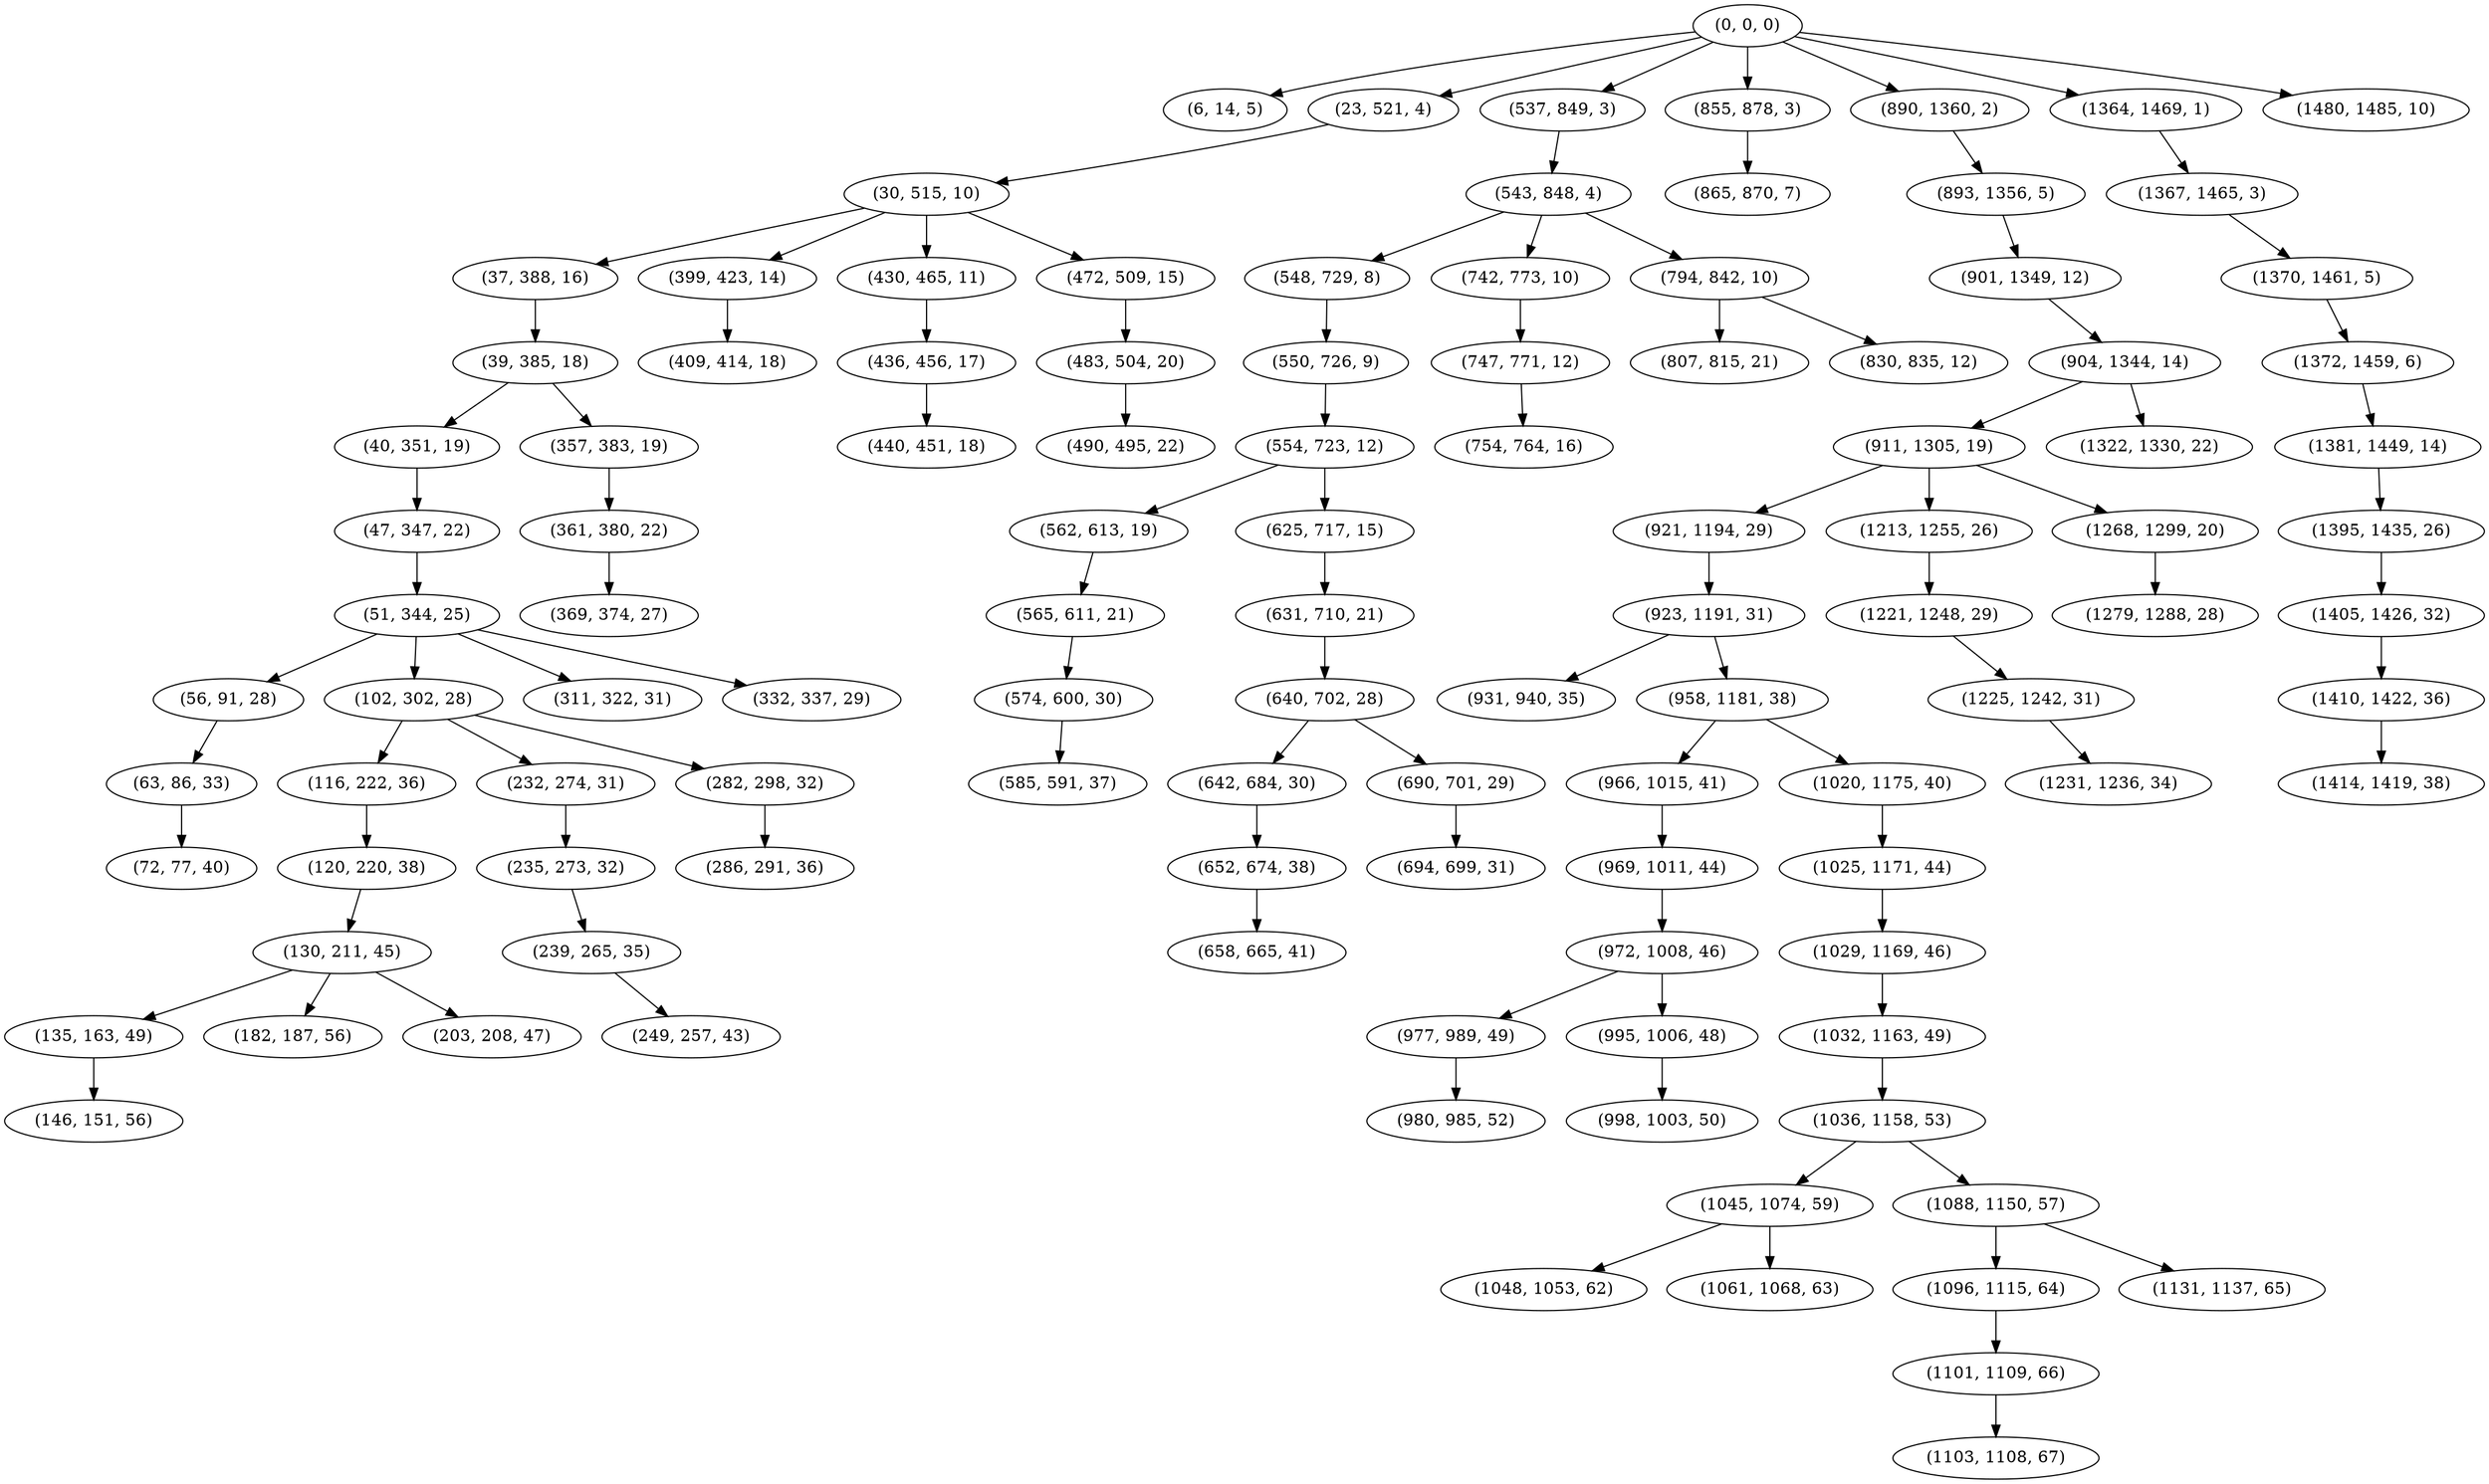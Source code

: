 digraph tree {
    "(0, 0, 0)";
    "(6, 14, 5)";
    "(23, 521, 4)";
    "(30, 515, 10)";
    "(37, 388, 16)";
    "(39, 385, 18)";
    "(40, 351, 19)";
    "(47, 347, 22)";
    "(51, 344, 25)";
    "(56, 91, 28)";
    "(63, 86, 33)";
    "(72, 77, 40)";
    "(102, 302, 28)";
    "(116, 222, 36)";
    "(120, 220, 38)";
    "(130, 211, 45)";
    "(135, 163, 49)";
    "(146, 151, 56)";
    "(182, 187, 56)";
    "(203, 208, 47)";
    "(232, 274, 31)";
    "(235, 273, 32)";
    "(239, 265, 35)";
    "(249, 257, 43)";
    "(282, 298, 32)";
    "(286, 291, 36)";
    "(311, 322, 31)";
    "(332, 337, 29)";
    "(357, 383, 19)";
    "(361, 380, 22)";
    "(369, 374, 27)";
    "(399, 423, 14)";
    "(409, 414, 18)";
    "(430, 465, 11)";
    "(436, 456, 17)";
    "(440, 451, 18)";
    "(472, 509, 15)";
    "(483, 504, 20)";
    "(490, 495, 22)";
    "(537, 849, 3)";
    "(543, 848, 4)";
    "(548, 729, 8)";
    "(550, 726, 9)";
    "(554, 723, 12)";
    "(562, 613, 19)";
    "(565, 611, 21)";
    "(574, 600, 30)";
    "(585, 591, 37)";
    "(625, 717, 15)";
    "(631, 710, 21)";
    "(640, 702, 28)";
    "(642, 684, 30)";
    "(652, 674, 38)";
    "(658, 665, 41)";
    "(690, 701, 29)";
    "(694, 699, 31)";
    "(742, 773, 10)";
    "(747, 771, 12)";
    "(754, 764, 16)";
    "(794, 842, 10)";
    "(807, 815, 21)";
    "(830, 835, 12)";
    "(855, 878, 3)";
    "(865, 870, 7)";
    "(890, 1360, 2)";
    "(893, 1356, 5)";
    "(901, 1349, 12)";
    "(904, 1344, 14)";
    "(911, 1305, 19)";
    "(921, 1194, 29)";
    "(923, 1191, 31)";
    "(931, 940, 35)";
    "(958, 1181, 38)";
    "(966, 1015, 41)";
    "(969, 1011, 44)";
    "(972, 1008, 46)";
    "(977, 989, 49)";
    "(980, 985, 52)";
    "(995, 1006, 48)";
    "(998, 1003, 50)";
    "(1020, 1175, 40)";
    "(1025, 1171, 44)";
    "(1029, 1169, 46)";
    "(1032, 1163, 49)";
    "(1036, 1158, 53)";
    "(1045, 1074, 59)";
    "(1048, 1053, 62)";
    "(1061, 1068, 63)";
    "(1088, 1150, 57)";
    "(1096, 1115, 64)";
    "(1101, 1109, 66)";
    "(1103, 1108, 67)";
    "(1131, 1137, 65)";
    "(1213, 1255, 26)";
    "(1221, 1248, 29)";
    "(1225, 1242, 31)";
    "(1231, 1236, 34)";
    "(1268, 1299, 20)";
    "(1279, 1288, 28)";
    "(1322, 1330, 22)";
    "(1364, 1469, 1)";
    "(1367, 1465, 3)";
    "(1370, 1461, 5)";
    "(1372, 1459, 6)";
    "(1381, 1449, 14)";
    "(1395, 1435, 26)";
    "(1405, 1426, 32)";
    "(1410, 1422, 36)";
    "(1414, 1419, 38)";
    "(1480, 1485, 10)";
    "(0, 0, 0)" -> "(6, 14, 5)";
    "(0, 0, 0)" -> "(23, 521, 4)";
    "(0, 0, 0)" -> "(537, 849, 3)";
    "(0, 0, 0)" -> "(855, 878, 3)";
    "(0, 0, 0)" -> "(890, 1360, 2)";
    "(0, 0, 0)" -> "(1364, 1469, 1)";
    "(0, 0, 0)" -> "(1480, 1485, 10)";
    "(23, 521, 4)" -> "(30, 515, 10)";
    "(30, 515, 10)" -> "(37, 388, 16)";
    "(30, 515, 10)" -> "(399, 423, 14)";
    "(30, 515, 10)" -> "(430, 465, 11)";
    "(30, 515, 10)" -> "(472, 509, 15)";
    "(37, 388, 16)" -> "(39, 385, 18)";
    "(39, 385, 18)" -> "(40, 351, 19)";
    "(39, 385, 18)" -> "(357, 383, 19)";
    "(40, 351, 19)" -> "(47, 347, 22)";
    "(47, 347, 22)" -> "(51, 344, 25)";
    "(51, 344, 25)" -> "(56, 91, 28)";
    "(51, 344, 25)" -> "(102, 302, 28)";
    "(51, 344, 25)" -> "(311, 322, 31)";
    "(51, 344, 25)" -> "(332, 337, 29)";
    "(56, 91, 28)" -> "(63, 86, 33)";
    "(63, 86, 33)" -> "(72, 77, 40)";
    "(102, 302, 28)" -> "(116, 222, 36)";
    "(102, 302, 28)" -> "(232, 274, 31)";
    "(102, 302, 28)" -> "(282, 298, 32)";
    "(116, 222, 36)" -> "(120, 220, 38)";
    "(120, 220, 38)" -> "(130, 211, 45)";
    "(130, 211, 45)" -> "(135, 163, 49)";
    "(130, 211, 45)" -> "(182, 187, 56)";
    "(130, 211, 45)" -> "(203, 208, 47)";
    "(135, 163, 49)" -> "(146, 151, 56)";
    "(232, 274, 31)" -> "(235, 273, 32)";
    "(235, 273, 32)" -> "(239, 265, 35)";
    "(239, 265, 35)" -> "(249, 257, 43)";
    "(282, 298, 32)" -> "(286, 291, 36)";
    "(357, 383, 19)" -> "(361, 380, 22)";
    "(361, 380, 22)" -> "(369, 374, 27)";
    "(399, 423, 14)" -> "(409, 414, 18)";
    "(430, 465, 11)" -> "(436, 456, 17)";
    "(436, 456, 17)" -> "(440, 451, 18)";
    "(472, 509, 15)" -> "(483, 504, 20)";
    "(483, 504, 20)" -> "(490, 495, 22)";
    "(537, 849, 3)" -> "(543, 848, 4)";
    "(543, 848, 4)" -> "(548, 729, 8)";
    "(543, 848, 4)" -> "(742, 773, 10)";
    "(543, 848, 4)" -> "(794, 842, 10)";
    "(548, 729, 8)" -> "(550, 726, 9)";
    "(550, 726, 9)" -> "(554, 723, 12)";
    "(554, 723, 12)" -> "(562, 613, 19)";
    "(554, 723, 12)" -> "(625, 717, 15)";
    "(562, 613, 19)" -> "(565, 611, 21)";
    "(565, 611, 21)" -> "(574, 600, 30)";
    "(574, 600, 30)" -> "(585, 591, 37)";
    "(625, 717, 15)" -> "(631, 710, 21)";
    "(631, 710, 21)" -> "(640, 702, 28)";
    "(640, 702, 28)" -> "(642, 684, 30)";
    "(640, 702, 28)" -> "(690, 701, 29)";
    "(642, 684, 30)" -> "(652, 674, 38)";
    "(652, 674, 38)" -> "(658, 665, 41)";
    "(690, 701, 29)" -> "(694, 699, 31)";
    "(742, 773, 10)" -> "(747, 771, 12)";
    "(747, 771, 12)" -> "(754, 764, 16)";
    "(794, 842, 10)" -> "(807, 815, 21)";
    "(794, 842, 10)" -> "(830, 835, 12)";
    "(855, 878, 3)" -> "(865, 870, 7)";
    "(890, 1360, 2)" -> "(893, 1356, 5)";
    "(893, 1356, 5)" -> "(901, 1349, 12)";
    "(901, 1349, 12)" -> "(904, 1344, 14)";
    "(904, 1344, 14)" -> "(911, 1305, 19)";
    "(904, 1344, 14)" -> "(1322, 1330, 22)";
    "(911, 1305, 19)" -> "(921, 1194, 29)";
    "(911, 1305, 19)" -> "(1213, 1255, 26)";
    "(911, 1305, 19)" -> "(1268, 1299, 20)";
    "(921, 1194, 29)" -> "(923, 1191, 31)";
    "(923, 1191, 31)" -> "(931, 940, 35)";
    "(923, 1191, 31)" -> "(958, 1181, 38)";
    "(958, 1181, 38)" -> "(966, 1015, 41)";
    "(958, 1181, 38)" -> "(1020, 1175, 40)";
    "(966, 1015, 41)" -> "(969, 1011, 44)";
    "(969, 1011, 44)" -> "(972, 1008, 46)";
    "(972, 1008, 46)" -> "(977, 989, 49)";
    "(972, 1008, 46)" -> "(995, 1006, 48)";
    "(977, 989, 49)" -> "(980, 985, 52)";
    "(995, 1006, 48)" -> "(998, 1003, 50)";
    "(1020, 1175, 40)" -> "(1025, 1171, 44)";
    "(1025, 1171, 44)" -> "(1029, 1169, 46)";
    "(1029, 1169, 46)" -> "(1032, 1163, 49)";
    "(1032, 1163, 49)" -> "(1036, 1158, 53)";
    "(1036, 1158, 53)" -> "(1045, 1074, 59)";
    "(1036, 1158, 53)" -> "(1088, 1150, 57)";
    "(1045, 1074, 59)" -> "(1048, 1053, 62)";
    "(1045, 1074, 59)" -> "(1061, 1068, 63)";
    "(1088, 1150, 57)" -> "(1096, 1115, 64)";
    "(1088, 1150, 57)" -> "(1131, 1137, 65)";
    "(1096, 1115, 64)" -> "(1101, 1109, 66)";
    "(1101, 1109, 66)" -> "(1103, 1108, 67)";
    "(1213, 1255, 26)" -> "(1221, 1248, 29)";
    "(1221, 1248, 29)" -> "(1225, 1242, 31)";
    "(1225, 1242, 31)" -> "(1231, 1236, 34)";
    "(1268, 1299, 20)" -> "(1279, 1288, 28)";
    "(1364, 1469, 1)" -> "(1367, 1465, 3)";
    "(1367, 1465, 3)" -> "(1370, 1461, 5)";
    "(1370, 1461, 5)" -> "(1372, 1459, 6)";
    "(1372, 1459, 6)" -> "(1381, 1449, 14)";
    "(1381, 1449, 14)" -> "(1395, 1435, 26)";
    "(1395, 1435, 26)" -> "(1405, 1426, 32)";
    "(1405, 1426, 32)" -> "(1410, 1422, 36)";
    "(1410, 1422, 36)" -> "(1414, 1419, 38)";
}
